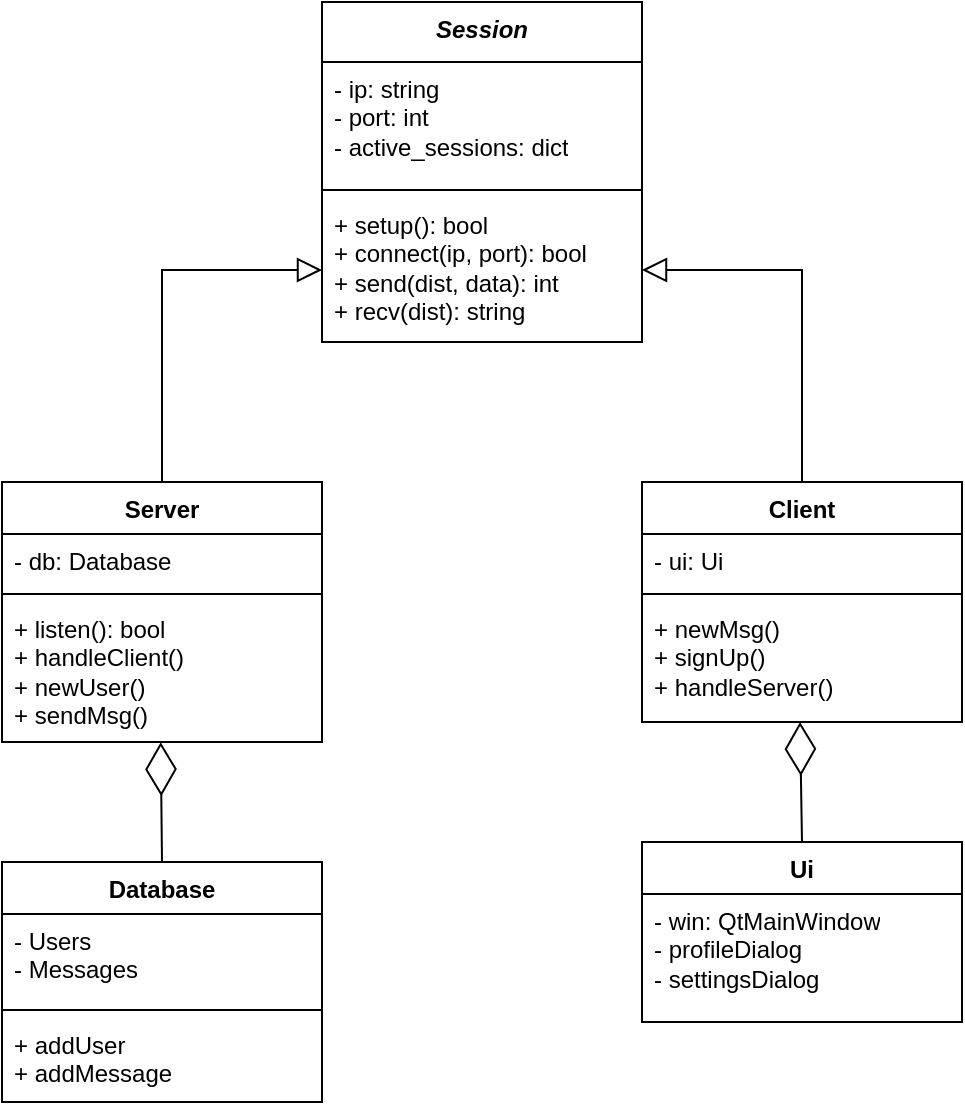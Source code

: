 <mxfile version="27.2.0">
  <diagram name="Page-1" id="DLxnBqsGNiYK_8bMOIs1">
    <mxGraphModel dx="983" dy="545" grid="1" gridSize="10" guides="1" tooltips="1" connect="1" arrows="1" fold="1" page="0" pageScale="1" pageWidth="850" pageHeight="1100" math="0" shadow="0">
      <root>
        <mxCell id="0" />
        <mxCell id="1" parent="0" />
        <mxCell id="zsnuKPsg5Hau42jyK3Ca-1" value="&lt;div&gt;&lt;i&gt;Session&lt;/i&gt;&lt;/div&gt;" style="swimlane;fontStyle=1;align=center;verticalAlign=top;childLayout=stackLayout;horizontal=1;startSize=30;horizontalStack=0;resizeParent=1;resizeParentMax=0;resizeLast=0;collapsible=1;marginBottom=0;whiteSpace=wrap;html=1;" vertex="1" parent="1">
          <mxGeometry x="345" y="60" width="160" height="170" as="geometry" />
        </mxCell>
        <mxCell id="zsnuKPsg5Hau42jyK3Ca-2" value="&lt;div&gt;- ip: string&lt;/div&gt;&lt;div&gt;- port: int&lt;/div&gt;&lt;div&gt;- active_sessions: dict&lt;/div&gt;" style="text;strokeColor=none;fillColor=none;align=left;verticalAlign=top;spacingLeft=4;spacingRight=4;overflow=hidden;rotatable=0;points=[[0,0.5],[1,0.5]];portConstraint=eastwest;whiteSpace=wrap;html=1;" vertex="1" parent="zsnuKPsg5Hau42jyK3Ca-1">
          <mxGeometry y="30" width="160" height="60" as="geometry" />
        </mxCell>
        <mxCell id="zsnuKPsg5Hau42jyK3Ca-3" value="" style="line;strokeWidth=1;fillColor=none;align=left;verticalAlign=middle;spacingTop=-1;spacingLeft=3;spacingRight=3;rotatable=0;labelPosition=right;points=[];portConstraint=eastwest;strokeColor=inherit;" vertex="1" parent="zsnuKPsg5Hau42jyK3Ca-1">
          <mxGeometry y="90" width="160" height="8" as="geometry" />
        </mxCell>
        <mxCell id="zsnuKPsg5Hau42jyK3Ca-4" value="&lt;div&gt;+ setup(): bool&lt;/div&gt;&lt;div&gt;+ connect(ip, port): bool&lt;/div&gt;&lt;div&gt;+ send(dist, data): int&lt;/div&gt;&lt;div&gt;+ recv(dist): string&lt;/div&gt;" style="text;strokeColor=none;fillColor=none;align=left;verticalAlign=top;spacingLeft=4;spacingRight=4;overflow=hidden;rotatable=0;points=[[0,0.5],[1,0.5]];portConstraint=eastwest;whiteSpace=wrap;html=1;" vertex="1" parent="zsnuKPsg5Hau42jyK3Ca-1">
          <mxGeometry y="98" width="160" height="72" as="geometry" />
        </mxCell>
        <mxCell id="zsnuKPsg5Hau42jyK3Ca-31" style="edgeStyle=orthogonalEdgeStyle;rounded=0;orthogonalLoop=1;jettySize=auto;html=1;exitX=0.5;exitY=0;exitDx=0;exitDy=0;entryX=0;entryY=0.5;entryDx=0;entryDy=0;endArrow=block;endFill=0;endSize=10;" edge="1" parent="1" source="zsnuKPsg5Hau42jyK3Ca-9" target="zsnuKPsg5Hau42jyK3Ca-4">
          <mxGeometry relative="1" as="geometry" />
        </mxCell>
        <mxCell id="zsnuKPsg5Hau42jyK3Ca-9" value="Server" style="swimlane;fontStyle=1;align=center;verticalAlign=top;childLayout=stackLayout;horizontal=1;startSize=26;horizontalStack=0;resizeParent=1;resizeParentMax=0;resizeLast=0;collapsible=1;marginBottom=0;whiteSpace=wrap;html=1;" vertex="1" parent="1">
          <mxGeometry x="185" y="300" width="160" height="130" as="geometry" />
        </mxCell>
        <mxCell id="zsnuKPsg5Hau42jyK3Ca-10" value="- db: Database" style="text;strokeColor=none;fillColor=none;align=left;verticalAlign=top;spacingLeft=4;spacingRight=4;overflow=hidden;rotatable=0;points=[[0,0.5],[1,0.5]];portConstraint=eastwest;whiteSpace=wrap;html=1;" vertex="1" parent="zsnuKPsg5Hau42jyK3Ca-9">
          <mxGeometry y="26" width="160" height="26" as="geometry" />
        </mxCell>
        <mxCell id="zsnuKPsg5Hau42jyK3Ca-11" value="" style="line;strokeWidth=1;fillColor=none;align=left;verticalAlign=middle;spacingTop=-1;spacingLeft=3;spacingRight=3;rotatable=0;labelPosition=right;points=[];portConstraint=eastwest;strokeColor=inherit;" vertex="1" parent="zsnuKPsg5Hau42jyK3Ca-9">
          <mxGeometry y="52" width="160" height="8" as="geometry" />
        </mxCell>
        <mxCell id="zsnuKPsg5Hau42jyK3Ca-12" value="&lt;div&gt;+ listen(): bool&lt;/div&gt;&lt;div&gt;+ handleClient()&lt;/div&gt;&lt;div&gt;+ newUser()&lt;/div&gt;&lt;div&gt;+ sendMsg()&lt;/div&gt;" style="text;strokeColor=none;fillColor=none;align=left;verticalAlign=top;spacingLeft=4;spacingRight=4;overflow=hidden;rotatable=0;points=[[0,0.5],[1,0.5]];portConstraint=eastwest;whiteSpace=wrap;html=1;" vertex="1" parent="zsnuKPsg5Hau42jyK3Ca-9">
          <mxGeometry y="60" width="160" height="70" as="geometry" />
        </mxCell>
        <mxCell id="zsnuKPsg5Hau42jyK3Ca-32" style="edgeStyle=orthogonalEdgeStyle;rounded=0;orthogonalLoop=1;jettySize=auto;html=1;exitX=0.5;exitY=0;exitDx=0;exitDy=0;entryX=1;entryY=0.5;entryDx=0;entryDy=0;endArrow=block;endFill=0;endSize=10;" edge="1" parent="1" source="zsnuKPsg5Hau42jyK3Ca-26" target="zsnuKPsg5Hau42jyK3Ca-4">
          <mxGeometry relative="1" as="geometry" />
        </mxCell>
        <mxCell id="zsnuKPsg5Hau42jyK3Ca-26" value="Client" style="swimlane;fontStyle=1;align=center;verticalAlign=top;childLayout=stackLayout;horizontal=1;startSize=26;horizontalStack=0;resizeParent=1;resizeParentMax=0;resizeLast=0;collapsible=1;marginBottom=0;whiteSpace=wrap;html=1;" vertex="1" parent="1">
          <mxGeometry x="505" y="300" width="160" height="120" as="geometry" />
        </mxCell>
        <mxCell id="zsnuKPsg5Hau42jyK3Ca-27" value="- ui: Ui" style="text;strokeColor=none;fillColor=none;align=left;verticalAlign=top;spacingLeft=4;spacingRight=4;overflow=hidden;rotatable=0;points=[[0,0.5],[1,0.5]];portConstraint=eastwest;whiteSpace=wrap;html=1;" vertex="1" parent="zsnuKPsg5Hau42jyK3Ca-26">
          <mxGeometry y="26" width="160" height="26" as="geometry" />
        </mxCell>
        <mxCell id="zsnuKPsg5Hau42jyK3Ca-28" value="" style="line;strokeWidth=1;fillColor=none;align=left;verticalAlign=middle;spacingTop=-1;spacingLeft=3;spacingRight=3;rotatable=0;labelPosition=right;points=[];portConstraint=eastwest;strokeColor=inherit;" vertex="1" parent="zsnuKPsg5Hau42jyK3Ca-26">
          <mxGeometry y="52" width="160" height="8" as="geometry" />
        </mxCell>
        <mxCell id="zsnuKPsg5Hau42jyK3Ca-29" value="&lt;div&gt;+ newMsg()&lt;/div&gt;&lt;div&gt;+ signUp()&lt;/div&gt;&lt;div&gt;+ handleServer()&lt;/div&gt;" style="text;strokeColor=none;fillColor=none;align=left;verticalAlign=top;spacingLeft=4;spacingRight=4;overflow=hidden;rotatable=0;points=[[0,0.5],[1,0.5]];portConstraint=eastwest;whiteSpace=wrap;html=1;" vertex="1" parent="zsnuKPsg5Hau42jyK3Ca-26">
          <mxGeometry y="60" width="160" height="60" as="geometry" />
        </mxCell>
        <mxCell id="zsnuKPsg5Hau42jyK3Ca-33" value="Database" style="swimlane;fontStyle=1;align=center;verticalAlign=top;childLayout=stackLayout;horizontal=1;startSize=26;horizontalStack=0;resizeParent=1;resizeParentMax=0;resizeLast=0;collapsible=1;marginBottom=0;whiteSpace=wrap;html=1;" vertex="1" parent="1">
          <mxGeometry x="185" y="490" width="160" height="120" as="geometry" />
        </mxCell>
        <mxCell id="zsnuKPsg5Hau42jyK3Ca-34" value="&lt;div&gt;- Users&lt;/div&gt;&lt;div&gt;- Messages&lt;/div&gt;&lt;div&gt;&lt;br&gt;&lt;/div&gt;" style="text;strokeColor=none;fillColor=none;align=left;verticalAlign=top;spacingLeft=4;spacingRight=4;overflow=hidden;rotatable=0;points=[[0,0.5],[1,0.5]];portConstraint=eastwest;whiteSpace=wrap;html=1;" vertex="1" parent="zsnuKPsg5Hau42jyK3Ca-33">
          <mxGeometry y="26" width="160" height="44" as="geometry" />
        </mxCell>
        <mxCell id="zsnuKPsg5Hau42jyK3Ca-35" value="" style="line;strokeWidth=1;fillColor=none;align=left;verticalAlign=middle;spacingTop=-1;spacingLeft=3;spacingRight=3;rotatable=0;labelPosition=right;points=[];portConstraint=eastwest;strokeColor=inherit;" vertex="1" parent="zsnuKPsg5Hau42jyK3Ca-33">
          <mxGeometry y="70" width="160" height="8" as="geometry" />
        </mxCell>
        <mxCell id="zsnuKPsg5Hau42jyK3Ca-36" value="&lt;div&gt;+ addUser&lt;/div&gt;&lt;div&gt;+ addMessage&lt;/div&gt;" style="text;strokeColor=none;fillColor=none;align=left;verticalAlign=top;spacingLeft=4;spacingRight=4;overflow=hidden;rotatable=0;points=[[0,0.5],[1,0.5]];portConstraint=eastwest;whiteSpace=wrap;html=1;" vertex="1" parent="zsnuKPsg5Hau42jyK3Ca-33">
          <mxGeometry y="78" width="160" height="42" as="geometry" />
        </mxCell>
        <mxCell id="zsnuKPsg5Hau42jyK3Ca-38" value="" style="endArrow=diamondThin;endFill=0;endSize=24;html=1;rounded=0;entryX=0.496;entryY=1.002;entryDx=0;entryDy=0;entryPerimeter=0;exitX=0.5;exitY=0;exitDx=0;exitDy=0;" edge="1" parent="1" source="zsnuKPsg5Hau42jyK3Ca-33" target="zsnuKPsg5Hau42jyK3Ca-12">
          <mxGeometry width="160" relative="1" as="geometry">
            <mxPoint x="260" y="490" as="sourcePoint" />
            <mxPoint x="420" y="490" as="targetPoint" />
          </mxGeometry>
        </mxCell>
        <mxCell id="zsnuKPsg5Hau42jyK3Ca-39" value="Ui" style="swimlane;fontStyle=1;align=center;verticalAlign=top;childLayout=stackLayout;horizontal=1;startSize=26;horizontalStack=0;resizeParent=1;resizeParentMax=0;resizeLast=0;collapsible=1;marginBottom=0;whiteSpace=wrap;html=1;" vertex="1" parent="1">
          <mxGeometry x="505" y="480" width="160" height="90" as="geometry" />
        </mxCell>
        <mxCell id="zsnuKPsg5Hau42jyK3Ca-40" value="&lt;div&gt;- win: QtMainWindow&lt;/div&gt;&lt;div&gt;- profileDialog&lt;/div&gt;&lt;div&gt;- settingsDialog&lt;/div&gt;" style="text;strokeColor=none;fillColor=none;align=left;verticalAlign=top;spacingLeft=4;spacingRight=4;overflow=hidden;rotatable=0;points=[[0,0.5],[1,0.5]];portConstraint=eastwest;whiteSpace=wrap;html=1;" vertex="1" parent="zsnuKPsg5Hau42jyK3Ca-39">
          <mxGeometry y="26" width="160" height="64" as="geometry" />
        </mxCell>
        <mxCell id="zsnuKPsg5Hau42jyK3Ca-43" value="" style="endArrow=diamondThin;endFill=0;endSize=24;html=1;rounded=0;entryX=0.496;entryY=1.002;entryDx=0;entryDy=0;entryPerimeter=0;exitX=0.5;exitY=0;exitDx=0;exitDy=0;" edge="1" parent="1" source="zsnuKPsg5Hau42jyK3Ca-39">
          <mxGeometry width="160" relative="1" as="geometry">
            <mxPoint x="580" y="480" as="sourcePoint" />
            <mxPoint x="584" y="420" as="targetPoint" />
          </mxGeometry>
        </mxCell>
      </root>
    </mxGraphModel>
  </diagram>
</mxfile>
